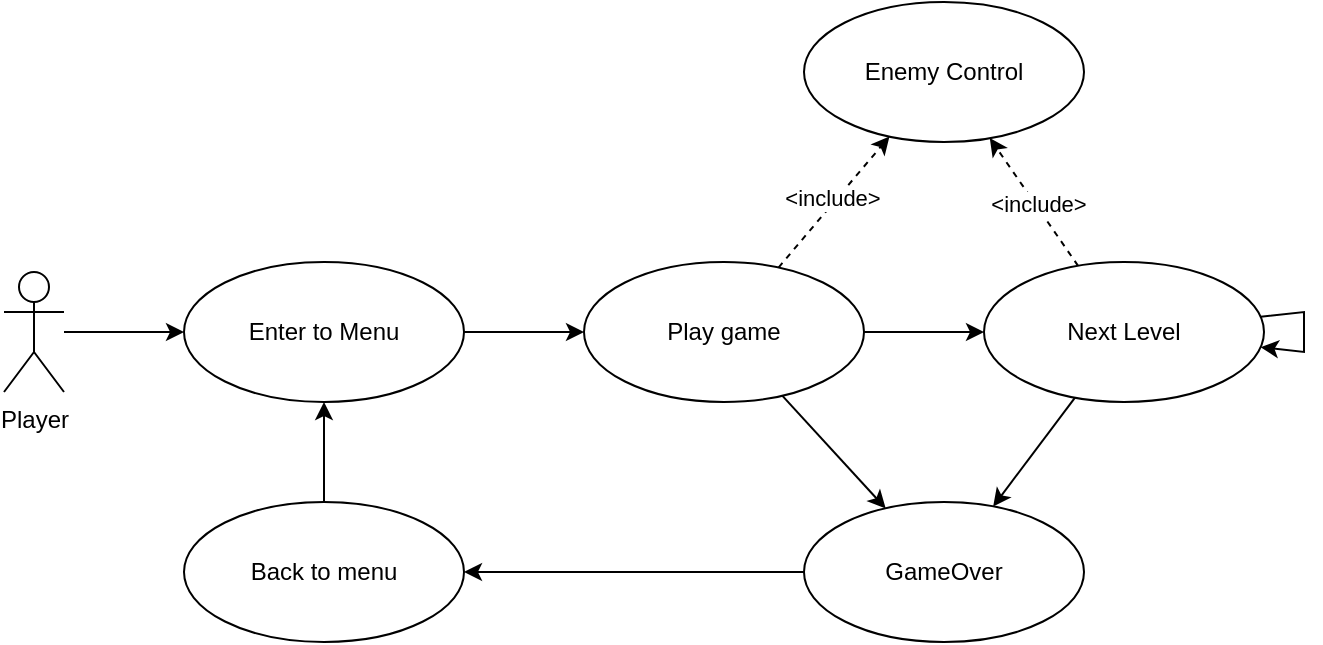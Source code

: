 <mxfile version="24.1.0" type="device">
  <diagram name="Страница — 1" id="tmusK3twT23N4qvOpOya">
    <mxGraphModel dx="1434" dy="836" grid="1" gridSize="10" guides="1" tooltips="1" connect="1" arrows="1" fold="1" page="1" pageScale="1" pageWidth="827" pageHeight="1169" math="0" shadow="0">
      <root>
        <mxCell id="0" />
        <mxCell id="1" parent="0" />
        <mxCell id="keotGqLLgqjLVYLSWXRV-9" style="edgeStyle=orthogonalEdgeStyle;rounded=0;orthogonalLoop=1;jettySize=auto;html=1;" parent="1" source="keotGqLLgqjLVYLSWXRV-1" target="keotGqLLgqjLVYLSWXRV-7" edge="1">
          <mxGeometry relative="1" as="geometry" />
        </mxCell>
        <mxCell id="keotGqLLgqjLVYLSWXRV-1" value="Player" style="shape=umlActor;verticalLabelPosition=bottom;verticalAlign=top;html=1;" parent="1" vertex="1">
          <mxGeometry x="30" y="405" width="30" height="60" as="geometry" />
        </mxCell>
        <mxCell id="keotGqLLgqjLVYLSWXRV-12" style="edgeStyle=orthogonalEdgeStyle;rounded=0;orthogonalLoop=1;jettySize=auto;html=1;" parent="1" source="keotGqLLgqjLVYLSWXRV-2" target="keotGqLLgqjLVYLSWXRV-5" edge="1">
          <mxGeometry relative="1" as="geometry" />
        </mxCell>
        <mxCell id="keotGqLLgqjLVYLSWXRV-13" style="rounded=0;orthogonalLoop=1;jettySize=auto;html=1;dashed=1;" parent="1" source="keotGqLLgqjLVYLSWXRV-2" target="keotGqLLgqjLVYLSWXRV-8" edge="1">
          <mxGeometry relative="1" as="geometry" />
        </mxCell>
        <mxCell id="jH00XZ-YceQKLXwGLSug-1" value="&amp;lt;include&amp;gt;" style="edgeLabel;html=1;align=center;verticalAlign=middle;resizable=0;points=[];" vertex="1" connectable="0" parent="keotGqLLgqjLVYLSWXRV-13">
          <mxGeometry x="0.038" y="3" relative="1" as="geometry">
            <mxPoint y="1" as="offset" />
          </mxGeometry>
        </mxCell>
        <mxCell id="keotGqLLgqjLVYLSWXRV-17" style="edgeStyle=none;rounded=0;orthogonalLoop=1;jettySize=auto;html=1;" parent="1" source="keotGqLLgqjLVYLSWXRV-2" target="keotGqLLgqjLVYLSWXRV-3" edge="1">
          <mxGeometry relative="1" as="geometry" />
        </mxCell>
        <mxCell id="keotGqLLgqjLVYLSWXRV-2" value="Play game" style="ellipse;whiteSpace=wrap;html=1;" parent="1" vertex="1">
          <mxGeometry x="320" y="400" width="140" height="70" as="geometry" />
        </mxCell>
        <mxCell id="keotGqLLgqjLVYLSWXRV-19" style="edgeStyle=none;rounded=0;orthogonalLoop=1;jettySize=auto;html=1;" parent="1" source="keotGqLLgqjLVYLSWXRV-3" target="keotGqLLgqjLVYLSWXRV-6" edge="1">
          <mxGeometry relative="1" as="geometry" />
        </mxCell>
        <mxCell id="keotGqLLgqjLVYLSWXRV-3" value="GameOver" style="ellipse;whiteSpace=wrap;html=1;" parent="1" vertex="1">
          <mxGeometry x="430" y="520" width="140" height="70" as="geometry" />
        </mxCell>
        <mxCell id="keotGqLLgqjLVYLSWXRV-16" style="edgeStyle=none;rounded=0;orthogonalLoop=1;jettySize=auto;html=1;" parent="1" source="keotGqLLgqjLVYLSWXRV-5" target="keotGqLLgqjLVYLSWXRV-3" edge="1">
          <mxGeometry relative="1" as="geometry" />
        </mxCell>
        <mxCell id="keotGqLLgqjLVYLSWXRV-18" style="edgeStyle=none;rounded=0;orthogonalLoop=1;jettySize=auto;html=1;dashed=1;" parent="1" source="keotGqLLgqjLVYLSWXRV-5" target="keotGqLLgqjLVYLSWXRV-8" edge="1">
          <mxGeometry relative="1" as="geometry" />
        </mxCell>
        <mxCell id="jH00XZ-YceQKLXwGLSug-2" value="&amp;lt;include&amp;gt;" style="edgeLabel;html=1;align=center;verticalAlign=middle;resizable=0;points=[];" vertex="1" connectable="0" parent="keotGqLLgqjLVYLSWXRV-18">
          <mxGeometry x="-0.051" y="-1" relative="1" as="geometry">
            <mxPoint as="offset" />
          </mxGeometry>
        </mxCell>
        <mxCell id="keotGqLLgqjLVYLSWXRV-5" value="Next Level" style="ellipse;whiteSpace=wrap;html=1;" parent="1" vertex="1">
          <mxGeometry x="520" y="400" width="140" height="70" as="geometry" />
        </mxCell>
        <mxCell id="keotGqLLgqjLVYLSWXRV-10" style="rounded=0;orthogonalLoop=1;jettySize=auto;html=1;" parent="1" source="keotGqLLgqjLVYLSWXRV-6" target="keotGqLLgqjLVYLSWXRV-7" edge="1">
          <mxGeometry relative="1" as="geometry" />
        </mxCell>
        <mxCell id="keotGqLLgqjLVYLSWXRV-6" value="Back to menu" style="ellipse;whiteSpace=wrap;html=1;" parent="1" vertex="1">
          <mxGeometry x="120" y="520" width="140" height="70" as="geometry" />
        </mxCell>
        <mxCell id="keotGqLLgqjLVYLSWXRV-11" style="edgeStyle=orthogonalEdgeStyle;rounded=0;orthogonalLoop=1;jettySize=auto;html=1;" parent="1" source="keotGqLLgqjLVYLSWXRV-7" target="keotGqLLgqjLVYLSWXRV-2" edge="1">
          <mxGeometry relative="1" as="geometry" />
        </mxCell>
        <mxCell id="keotGqLLgqjLVYLSWXRV-7" value="Enter to Menu" style="ellipse;whiteSpace=wrap;html=1;" parent="1" vertex="1">
          <mxGeometry x="120" y="400" width="140" height="70" as="geometry" />
        </mxCell>
        <mxCell id="keotGqLLgqjLVYLSWXRV-8" value="Enemy Control" style="ellipse;whiteSpace=wrap;html=1;" parent="1" vertex="1">
          <mxGeometry x="430" y="270" width="140" height="70" as="geometry" />
        </mxCell>
        <mxCell id="keotGqLLgqjLVYLSWXRV-20" style="edgeStyle=none;rounded=0;orthogonalLoop=1;jettySize=auto;html=1;" parent="1" source="keotGqLLgqjLVYLSWXRV-5" target="keotGqLLgqjLVYLSWXRV-5" edge="1">
          <mxGeometry relative="1" as="geometry" />
        </mxCell>
      </root>
    </mxGraphModel>
  </diagram>
</mxfile>
